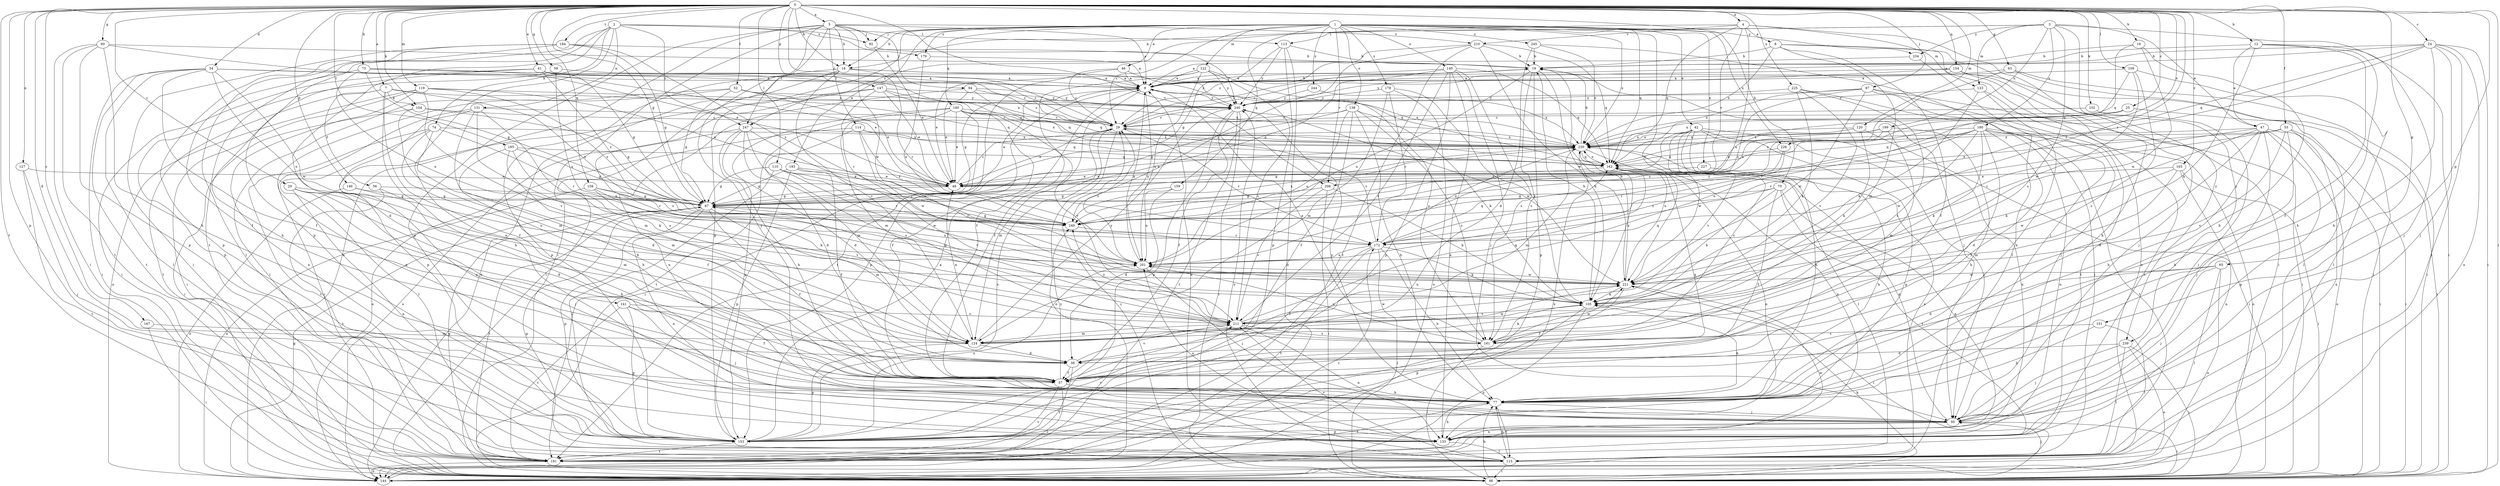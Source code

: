 strict digraph  {
0;
1;
2;
3;
4;
5;
7;
8;
9;
12;
16;
18;
19;
20;
24;
25;
29;
34;
38;
41;
42;
46;
47;
48;
52;
55;
56;
57;
59;
60;
63;
65;
67;
70;
73;
74;
77;
86;
87;
92;
94;
95;
102;
104;
105;
109;
110;
113;
114;
115;
119;
120;
122;
123;
124;
127;
131;
133;
138;
140;
141;
144;
146;
147;
151;
153;
154;
158;
159;
160;
162;
165;
167;
172;
178;
179;
180;
181;
184;
185;
191;
193;
199;
201;
208;
210;
211;
221;
225;
226;
227;
230;
234;
239;
240;
244;
245;
247;
249;
0 -> 4  [label=a];
0 -> 5  [label=a];
0 -> 7  [label=a];
0 -> 12  [label=b];
0 -> 16  [label=b];
0 -> 18  [label=b];
0 -> 20  [label=c];
0 -> 24  [label=c];
0 -> 25  [label=c];
0 -> 29  [label=c];
0 -> 34  [label=d];
0 -> 38  [label=d];
0 -> 41  [label=e];
0 -> 52  [label=f];
0 -> 55  [label=f];
0 -> 59  [label=g];
0 -> 60  [label=g];
0 -> 63  [label=g];
0 -> 65  [label=g];
0 -> 67  [label=g];
0 -> 70  [label=h];
0 -> 73  [label=h];
0 -> 86  [label=i];
0 -> 87  [label=j];
0 -> 102  [label=k];
0 -> 104  [label=k];
0 -> 109  [label=l];
0 -> 110  [label=l];
0 -> 119  [label=m];
0 -> 120  [label=m];
0 -> 127  [label=n];
0 -> 146  [label=p];
0 -> 147  [label=p];
0 -> 151  [label=p];
0 -> 153  [label=p];
0 -> 154  [label=q];
0 -> 158  [label=q];
0 -> 165  [label=r];
0 -> 167  [label=r];
0 -> 172  [label=r];
0 -> 184  [label=t];
0 -> 185  [label=t];
0 -> 191  [label=t];
0 -> 208  [label=v];
0 -> 225  [label=x];
0 -> 226  [label=x];
1 -> 18  [label=b];
1 -> 29  [label=c];
1 -> 42  [label=e];
1 -> 46  [label=e];
1 -> 92  [label=j];
1 -> 122  [label=m];
1 -> 138  [label=o];
1 -> 140  [label=o];
1 -> 153  [label=p];
1 -> 159  [label=q];
1 -> 160  [label=q];
1 -> 162  [label=q];
1 -> 178  [label=s];
1 -> 179  [label=s];
1 -> 193  [label=u];
1 -> 208  [label=v];
1 -> 221  [label=w];
1 -> 226  [label=x];
1 -> 227  [label=x];
1 -> 230  [label=x];
1 -> 234  [label=y];
1 -> 244  [label=z];
1 -> 245  [label=z];
2 -> 74  [label=h];
2 -> 92  [label=j];
2 -> 113  [label=l];
2 -> 131  [label=n];
2 -> 133  [label=n];
2 -> 141  [label=o];
2 -> 153  [label=p];
2 -> 179  [label=s];
2 -> 191  [label=t];
2 -> 247  [label=z];
3 -> 18  [label=b];
3 -> 47  [label=e];
3 -> 86  [label=i];
3 -> 113  [label=l];
3 -> 123  [label=m];
3 -> 180  [label=s];
3 -> 181  [label=s];
3 -> 199  [label=u];
3 -> 234  [label=y];
3 -> 239  [label=y];
4 -> 8  [label=a];
4 -> 123  [label=m];
4 -> 162  [label=q];
4 -> 201  [label=u];
4 -> 208  [label=v];
4 -> 210  [label=v];
4 -> 239  [label=y];
4 -> 247  [label=z];
5 -> 9  [label=a];
5 -> 18  [label=b];
5 -> 86  [label=i];
5 -> 92  [label=j];
5 -> 94  [label=j];
5 -> 95  [label=j];
5 -> 114  [label=l];
5 -> 144  [label=o];
5 -> 153  [label=p];
5 -> 210  [label=v];
5 -> 221  [label=w];
5 -> 247  [label=z];
7 -> 56  [label=f];
7 -> 57  [label=f];
7 -> 77  [label=h];
7 -> 104  [label=k];
7 -> 162  [label=q];
7 -> 191  [label=t];
7 -> 249  [label=z];
8 -> 19  [label=b];
8 -> 57  [label=f];
8 -> 86  [label=i];
8 -> 124  [label=m];
8 -> 144  [label=o];
8 -> 230  [label=x];
9 -> 19  [label=b];
9 -> 57  [label=f];
9 -> 67  [label=g];
9 -> 153  [label=p];
9 -> 201  [label=u];
9 -> 240  [label=y];
12 -> 19  [label=b];
12 -> 47  [label=e];
12 -> 57  [label=f];
12 -> 77  [label=h];
12 -> 95  [label=j];
12 -> 105  [label=k];
16 -> 19  [label=b];
16 -> 77  [label=h];
16 -> 162  [label=q];
16 -> 221  [label=w];
18 -> 9  [label=a];
18 -> 86  [label=i];
18 -> 144  [label=o];
18 -> 153  [label=p];
18 -> 162  [label=q];
18 -> 172  [label=r];
18 -> 211  [label=v];
19 -> 9  [label=a];
19 -> 95  [label=j];
19 -> 105  [label=k];
19 -> 153  [label=p];
19 -> 181  [label=s];
19 -> 201  [label=u];
20 -> 38  [label=d];
20 -> 67  [label=g];
20 -> 95  [label=j];
20 -> 124  [label=m];
20 -> 133  [label=n];
24 -> 9  [label=a];
24 -> 19  [label=b];
24 -> 77  [label=h];
24 -> 86  [label=i];
24 -> 95  [label=j];
24 -> 115  [label=l];
24 -> 144  [label=o];
24 -> 162  [label=q];
24 -> 249  [label=z];
25 -> 29  [label=c];
25 -> 86  [label=i];
25 -> 172  [label=r];
25 -> 230  [label=x];
29 -> 19  [label=b];
29 -> 48  [label=e];
29 -> 124  [label=m];
29 -> 144  [label=o];
29 -> 172  [label=r];
29 -> 230  [label=x];
34 -> 9  [label=a];
34 -> 29  [label=c];
34 -> 38  [label=d];
34 -> 57  [label=f];
34 -> 86  [label=i];
34 -> 115  [label=l];
34 -> 191  [label=t];
34 -> 221  [label=w];
38 -> 57  [label=f];
38 -> 191  [label=t];
38 -> 211  [label=v];
41 -> 9  [label=a];
41 -> 29  [label=c];
41 -> 67  [label=g];
41 -> 77  [label=h];
41 -> 86  [label=i];
41 -> 249  [label=z];
42 -> 77  [label=h];
42 -> 95  [label=j];
42 -> 133  [label=n];
42 -> 153  [label=p];
42 -> 181  [label=s];
42 -> 211  [label=v];
42 -> 221  [label=w];
42 -> 230  [label=x];
42 -> 249  [label=z];
46 -> 9  [label=a];
46 -> 29  [label=c];
46 -> 191  [label=t];
46 -> 240  [label=y];
47 -> 38  [label=d];
47 -> 77  [label=h];
47 -> 86  [label=i];
47 -> 95  [label=j];
47 -> 105  [label=k];
47 -> 144  [label=o];
47 -> 153  [label=p];
47 -> 172  [label=r];
47 -> 230  [label=x];
48 -> 29  [label=c];
48 -> 67  [label=g];
52 -> 48  [label=e];
52 -> 67  [label=g];
52 -> 115  [label=l];
52 -> 133  [label=n];
52 -> 230  [label=x];
52 -> 240  [label=y];
55 -> 48  [label=e];
55 -> 77  [label=h];
55 -> 86  [label=i];
55 -> 133  [label=n];
55 -> 172  [label=r];
55 -> 211  [label=v];
55 -> 230  [label=x];
56 -> 67  [label=g];
56 -> 77  [label=h];
56 -> 191  [label=t];
57 -> 77  [label=h];
57 -> 144  [label=o];
57 -> 162  [label=q];
57 -> 191  [label=t];
57 -> 249  [label=z];
59 -> 9  [label=a];
59 -> 153  [label=p];
59 -> 201  [label=u];
60 -> 19  [label=b];
60 -> 48  [label=e];
60 -> 77  [label=h];
60 -> 86  [label=i];
60 -> 153  [label=p];
60 -> 191  [label=t];
63 -> 9  [label=a];
63 -> 86  [label=i];
63 -> 115  [label=l];
63 -> 249  [label=z];
65 -> 38  [label=d];
65 -> 95  [label=j];
65 -> 115  [label=l];
65 -> 144  [label=o];
65 -> 221  [label=w];
67 -> 9  [label=a];
67 -> 57  [label=f];
67 -> 124  [label=m];
67 -> 133  [label=n];
67 -> 153  [label=p];
67 -> 191  [label=t];
67 -> 201  [label=u];
67 -> 249  [label=z];
70 -> 57  [label=f];
70 -> 67  [label=g];
70 -> 105  [label=k];
70 -> 133  [label=n];
70 -> 191  [label=t];
70 -> 249  [label=z];
73 -> 9  [label=a];
73 -> 48  [label=e];
73 -> 57  [label=f];
73 -> 67  [label=g];
73 -> 201  [label=u];
73 -> 230  [label=x];
74 -> 38  [label=d];
74 -> 77  [label=h];
74 -> 115  [label=l];
74 -> 172  [label=r];
74 -> 191  [label=t];
74 -> 230  [label=x];
77 -> 95  [label=j];
77 -> 105  [label=k];
77 -> 115  [label=l];
77 -> 191  [label=t];
77 -> 240  [label=y];
86 -> 29  [label=c];
86 -> 77  [label=h];
86 -> 105  [label=k];
87 -> 86  [label=i];
87 -> 95  [label=j];
87 -> 191  [label=t];
87 -> 221  [label=w];
87 -> 230  [label=x];
87 -> 240  [label=y];
87 -> 249  [label=z];
92 -> 48  [label=e];
92 -> 240  [label=y];
94 -> 29  [label=c];
94 -> 48  [label=e];
94 -> 133  [label=n];
94 -> 162  [label=q];
94 -> 240  [label=y];
95 -> 86  [label=i];
95 -> 133  [label=n];
95 -> 153  [label=p];
95 -> 162  [label=q];
102 -> 29  [label=c];
102 -> 95  [label=j];
104 -> 29  [label=c];
104 -> 67  [label=g];
104 -> 86  [label=i];
104 -> 124  [label=m];
105 -> 19  [label=b];
105 -> 144  [label=o];
105 -> 153  [label=p];
105 -> 201  [label=u];
105 -> 211  [label=v];
109 -> 9  [label=a];
109 -> 115  [label=l];
109 -> 162  [label=q];
109 -> 181  [label=s];
109 -> 221  [label=w];
110 -> 48  [label=e];
110 -> 67  [label=g];
110 -> 115  [label=l];
110 -> 172  [label=r];
110 -> 221  [label=w];
110 -> 249  [label=z];
113 -> 19  [label=b];
113 -> 67  [label=g];
113 -> 144  [label=o];
113 -> 153  [label=p];
113 -> 240  [label=y];
114 -> 38  [label=d];
114 -> 144  [label=o];
114 -> 162  [label=q];
114 -> 221  [label=w];
114 -> 230  [label=x];
114 -> 249  [label=z];
115 -> 9  [label=a];
115 -> 67  [label=g];
115 -> 77  [label=h];
115 -> 86  [label=i];
115 -> 95  [label=j];
115 -> 211  [label=v];
115 -> 230  [label=x];
115 -> 240  [label=y];
119 -> 48  [label=e];
119 -> 86  [label=i];
119 -> 133  [label=n];
119 -> 144  [label=o];
119 -> 211  [label=v];
119 -> 240  [label=y];
119 -> 249  [label=z];
120 -> 48  [label=e];
120 -> 86  [label=i];
120 -> 105  [label=k];
120 -> 230  [label=x];
122 -> 9  [label=a];
122 -> 48  [label=e];
122 -> 57  [label=f];
122 -> 181  [label=s];
122 -> 201  [label=u];
122 -> 211  [label=v];
122 -> 240  [label=y];
123 -> 77  [label=h];
123 -> 105  [label=k];
123 -> 191  [label=t];
123 -> 240  [label=y];
124 -> 38  [label=d];
124 -> 48  [label=e];
124 -> 153  [label=p];
124 -> 221  [label=w];
124 -> 240  [label=y];
127 -> 48  [label=e];
127 -> 95  [label=j];
127 -> 191  [label=t];
131 -> 29  [label=c];
131 -> 77  [label=h];
131 -> 86  [label=i];
131 -> 124  [label=m];
131 -> 133  [label=n];
131 -> 181  [label=s];
133 -> 77  [label=h];
133 -> 115  [label=l];
133 -> 201  [label=u];
138 -> 29  [label=c];
138 -> 57  [label=f];
138 -> 67  [label=g];
138 -> 77  [label=h];
138 -> 105  [label=k];
138 -> 181  [label=s];
138 -> 201  [label=u];
140 -> 9  [label=a];
140 -> 67  [label=g];
140 -> 95  [label=j];
140 -> 133  [label=n];
140 -> 153  [label=p];
140 -> 162  [label=q];
140 -> 181  [label=s];
140 -> 211  [label=v];
141 -> 57  [label=f];
141 -> 95  [label=j];
141 -> 153  [label=p];
141 -> 191  [label=t];
141 -> 211  [label=v];
144 -> 67  [label=g];
144 -> 172  [label=r];
146 -> 67  [label=g];
146 -> 144  [label=o];
146 -> 201  [label=u];
147 -> 48  [label=e];
147 -> 153  [label=p];
147 -> 162  [label=q];
147 -> 172  [label=r];
147 -> 211  [label=v];
147 -> 230  [label=x];
147 -> 240  [label=y];
151 -> 77  [label=h];
151 -> 115  [label=l];
151 -> 181  [label=s];
153 -> 9  [label=a];
153 -> 29  [label=c];
153 -> 191  [label=t];
153 -> 201  [label=u];
153 -> 211  [label=v];
154 -> 9  [label=a];
154 -> 29  [label=c];
154 -> 77  [label=h];
154 -> 86  [label=i];
154 -> 95  [label=j];
154 -> 240  [label=y];
158 -> 67  [label=g];
158 -> 105  [label=k];
158 -> 144  [label=o];
158 -> 211  [label=v];
158 -> 249  [label=z];
159 -> 38  [label=d];
159 -> 67  [label=g];
159 -> 201  [label=u];
160 -> 29  [label=c];
160 -> 48  [label=e];
160 -> 57  [label=f];
160 -> 86  [label=i];
160 -> 124  [label=m];
160 -> 153  [label=p];
160 -> 191  [label=t];
160 -> 211  [label=v];
160 -> 230  [label=x];
162 -> 48  [label=e];
162 -> 133  [label=n];
162 -> 230  [label=x];
165 -> 48  [label=e];
165 -> 86  [label=i];
165 -> 124  [label=m];
165 -> 133  [label=n];
165 -> 221  [label=w];
167 -> 86  [label=i];
167 -> 124  [label=m];
172 -> 29  [label=c];
172 -> 57  [label=f];
172 -> 77  [label=h];
172 -> 86  [label=i];
172 -> 105  [label=k];
172 -> 162  [label=q];
172 -> 191  [label=t];
172 -> 201  [label=u];
172 -> 230  [label=x];
178 -> 105  [label=k];
178 -> 124  [label=m];
178 -> 144  [label=o];
178 -> 172  [label=r];
178 -> 240  [label=y];
179 -> 9  [label=a];
179 -> 201  [label=u];
180 -> 38  [label=d];
180 -> 57  [label=f];
180 -> 105  [label=k];
180 -> 133  [label=n];
180 -> 144  [label=o];
180 -> 162  [label=q];
180 -> 191  [label=t];
180 -> 201  [label=u];
180 -> 221  [label=w];
180 -> 230  [label=x];
180 -> 249  [label=z];
181 -> 9  [label=a];
181 -> 86  [label=i];
181 -> 105  [label=k];
181 -> 201  [label=u];
181 -> 221  [label=w];
184 -> 19  [label=b];
184 -> 67  [label=g];
184 -> 86  [label=i];
184 -> 115  [label=l];
184 -> 153  [label=p];
184 -> 249  [label=z];
185 -> 57  [label=f];
185 -> 67  [label=g];
185 -> 105  [label=k];
185 -> 124  [label=m];
185 -> 162  [label=q];
191 -> 67  [label=g];
191 -> 144  [label=o];
191 -> 221  [label=w];
191 -> 230  [label=x];
193 -> 48  [label=e];
193 -> 57  [label=f];
193 -> 67  [label=g];
193 -> 153  [label=p];
193 -> 211  [label=v];
199 -> 48  [label=e];
199 -> 77  [label=h];
199 -> 124  [label=m];
199 -> 230  [label=x];
199 -> 249  [label=z];
201 -> 9  [label=a];
201 -> 29  [label=c];
201 -> 95  [label=j];
201 -> 221  [label=w];
208 -> 67  [label=g];
208 -> 86  [label=i];
208 -> 105  [label=k];
208 -> 211  [label=v];
210 -> 19  [label=b];
210 -> 29  [label=c];
210 -> 162  [label=q];
210 -> 191  [label=t];
210 -> 221  [label=w];
210 -> 249  [label=z];
211 -> 124  [label=m];
211 -> 133  [label=n];
211 -> 162  [label=q];
211 -> 181  [label=s];
211 -> 221  [label=w];
211 -> 249  [label=z];
221 -> 19  [label=b];
221 -> 57  [label=f];
221 -> 67  [label=g];
221 -> 86  [label=i];
221 -> 105  [label=k];
221 -> 162  [label=q];
225 -> 105  [label=k];
225 -> 115  [label=l];
225 -> 181  [label=s];
225 -> 211  [label=v];
225 -> 240  [label=y];
226 -> 162  [label=q];
226 -> 172  [label=r];
226 -> 201  [label=u];
227 -> 48  [label=e];
227 -> 77  [label=h];
230 -> 9  [label=a];
230 -> 19  [label=b];
230 -> 48  [label=e];
230 -> 67  [label=g];
230 -> 105  [label=k];
230 -> 115  [label=l];
230 -> 124  [label=m];
230 -> 133  [label=n];
230 -> 162  [label=q];
234 -> 9  [label=a];
234 -> 95  [label=j];
239 -> 38  [label=d];
239 -> 86  [label=i];
239 -> 95  [label=j];
239 -> 115  [label=l];
239 -> 144  [label=o];
240 -> 29  [label=c];
240 -> 57  [label=f];
240 -> 86  [label=i];
240 -> 153  [label=p];
240 -> 191  [label=t];
240 -> 221  [label=w];
244 -> 230  [label=x];
244 -> 240  [label=y];
245 -> 19  [label=b];
245 -> 38  [label=d];
245 -> 115  [label=l];
245 -> 230  [label=x];
247 -> 38  [label=d];
247 -> 77  [label=h];
247 -> 124  [label=m];
247 -> 144  [label=o];
247 -> 181  [label=s];
247 -> 201  [label=u];
247 -> 230  [label=x];
249 -> 67  [label=g];
249 -> 172  [label=r];
249 -> 230  [label=x];
}
